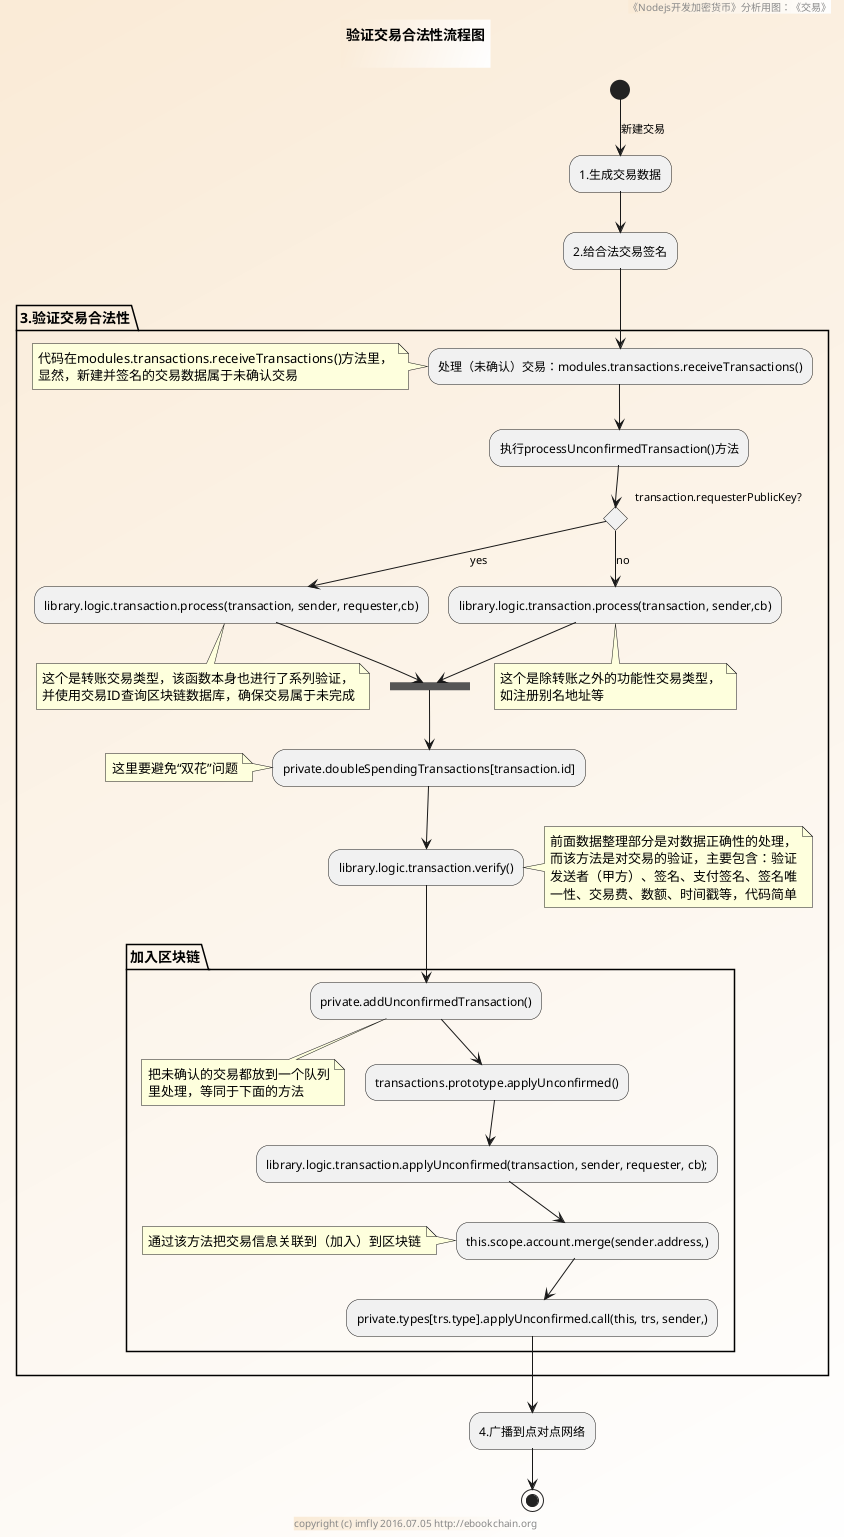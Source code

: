 @startuml ../../../styles/images/modules/transactions/verifyTransaction-activity.png
skinparam BorderColor #blue\9932CC
skinparam backgroundcolor AntiqueWhite/white

title
验证交易合法性流程图

end title

footer copyright (c) imfly 2016.07.05 http://ebookchain.org
header 《Nodejs开发加密货币》分析用图：《交易》

' shared.addTransactions()代码逻辑

(*)--> [新建交易] "1.生成交易数据"
--> "2.给合法交易签名"

' modules.transactions.receiveTransactions()逻辑
partition "3.验证交易合法性" {
  --> "处理（未确认）交易：modules.transactions.receiveTransactions()" as receiveTransactions
  note left
  代码在modules.transactions.receiveTransactions()方法里，
  显然，新建并签名的交易数据属于未确认交易
  end note

  --> "执行processUnconfirmedTransaction()方法"
  if transaction.requesterPublicKey? then
    --> [yes] library.logic.transaction.process(transaction, sender, requester,cb)
    note bottom
    这个是转账交易类型，该函数本身也进行了系列验证，
    并使用交易ID查询区块链数据库，确保交易属于未完成
    end note

    --> ==verify==
  else
    --> [no] library.logic.transaction.process(transaction, sender,cb)
    note bottom
    这个是除转账之外的功能性交易类型，
    如注册别名地址等
    end note

    --> ==verify==
  endif

  --> private.doubleSpendingTransactions[transaction.id]
  note left
  这里要避免“双花”问题
  end note

  --> library.logic.transaction.verify()
  note right
  前面数据整理部分是对数据正确性的处理，
  而该方法是对交易的验证，主要包含：验证
  发送者（甲方）、签名、支付签名、签名唯
  一性、交易费、数额、时间戳等，代码简单
  end note

  partition "加入区块链" {
    --> private.addUnconfirmedTransaction()
    note bottom
    把未确认的交易都放到一个队列
    里处理，等同于下面的方法
    end note

    --> transactions.prototype.applyUnconfirmed()
    --> library.logic.transaction.applyUnconfirmed(transaction, sender, requester, cb);
    --> this.scope.account.merge(sender.address,)
    note left: 通过该方法把交易信息关联到（加入）到区块链
    --> private.types[trs.type].applyUnconfirmed.call(this, trs, sender,)
  }
}

--> "4.广播到点对点网络"

--> (*)
@enduml
